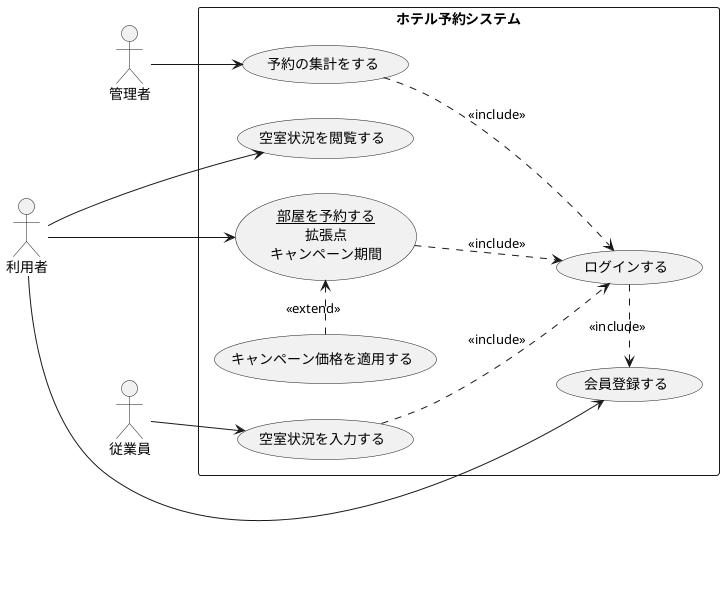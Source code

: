 @startuml ユースケース図
left to right direction
actor 利用者 
actor 従業員 
actor 管理者 
rectangle ホテル予約システム {
  usecase 空室状況を入力する
  usecase 空室状況を閲覧する
  usecase キャンペーン価格を適用する
  usecase 予約の集計をする
  usecase ログインする 
  usecase 会員登録する
  usecase (<u>部屋を予約する</u>\n拡張点\nキャンペーン期間) as a
}
利用者 -> 空室状況を閲覧する
利用者 --> a 
利用者 ----> 会員登録する 
従業員 --> 空室状況を入力する
管理者 --> 予約の集計をする
a ..> ログインする : << include >>
空室状況を入力する ..> ログインする : << include >>
予約の集計をする ..> ログインする : << include >>
キャンペーン価格を適用する .> a : <<extend>>
ログインする .> 会員登録する : <<include>>
@enduml
